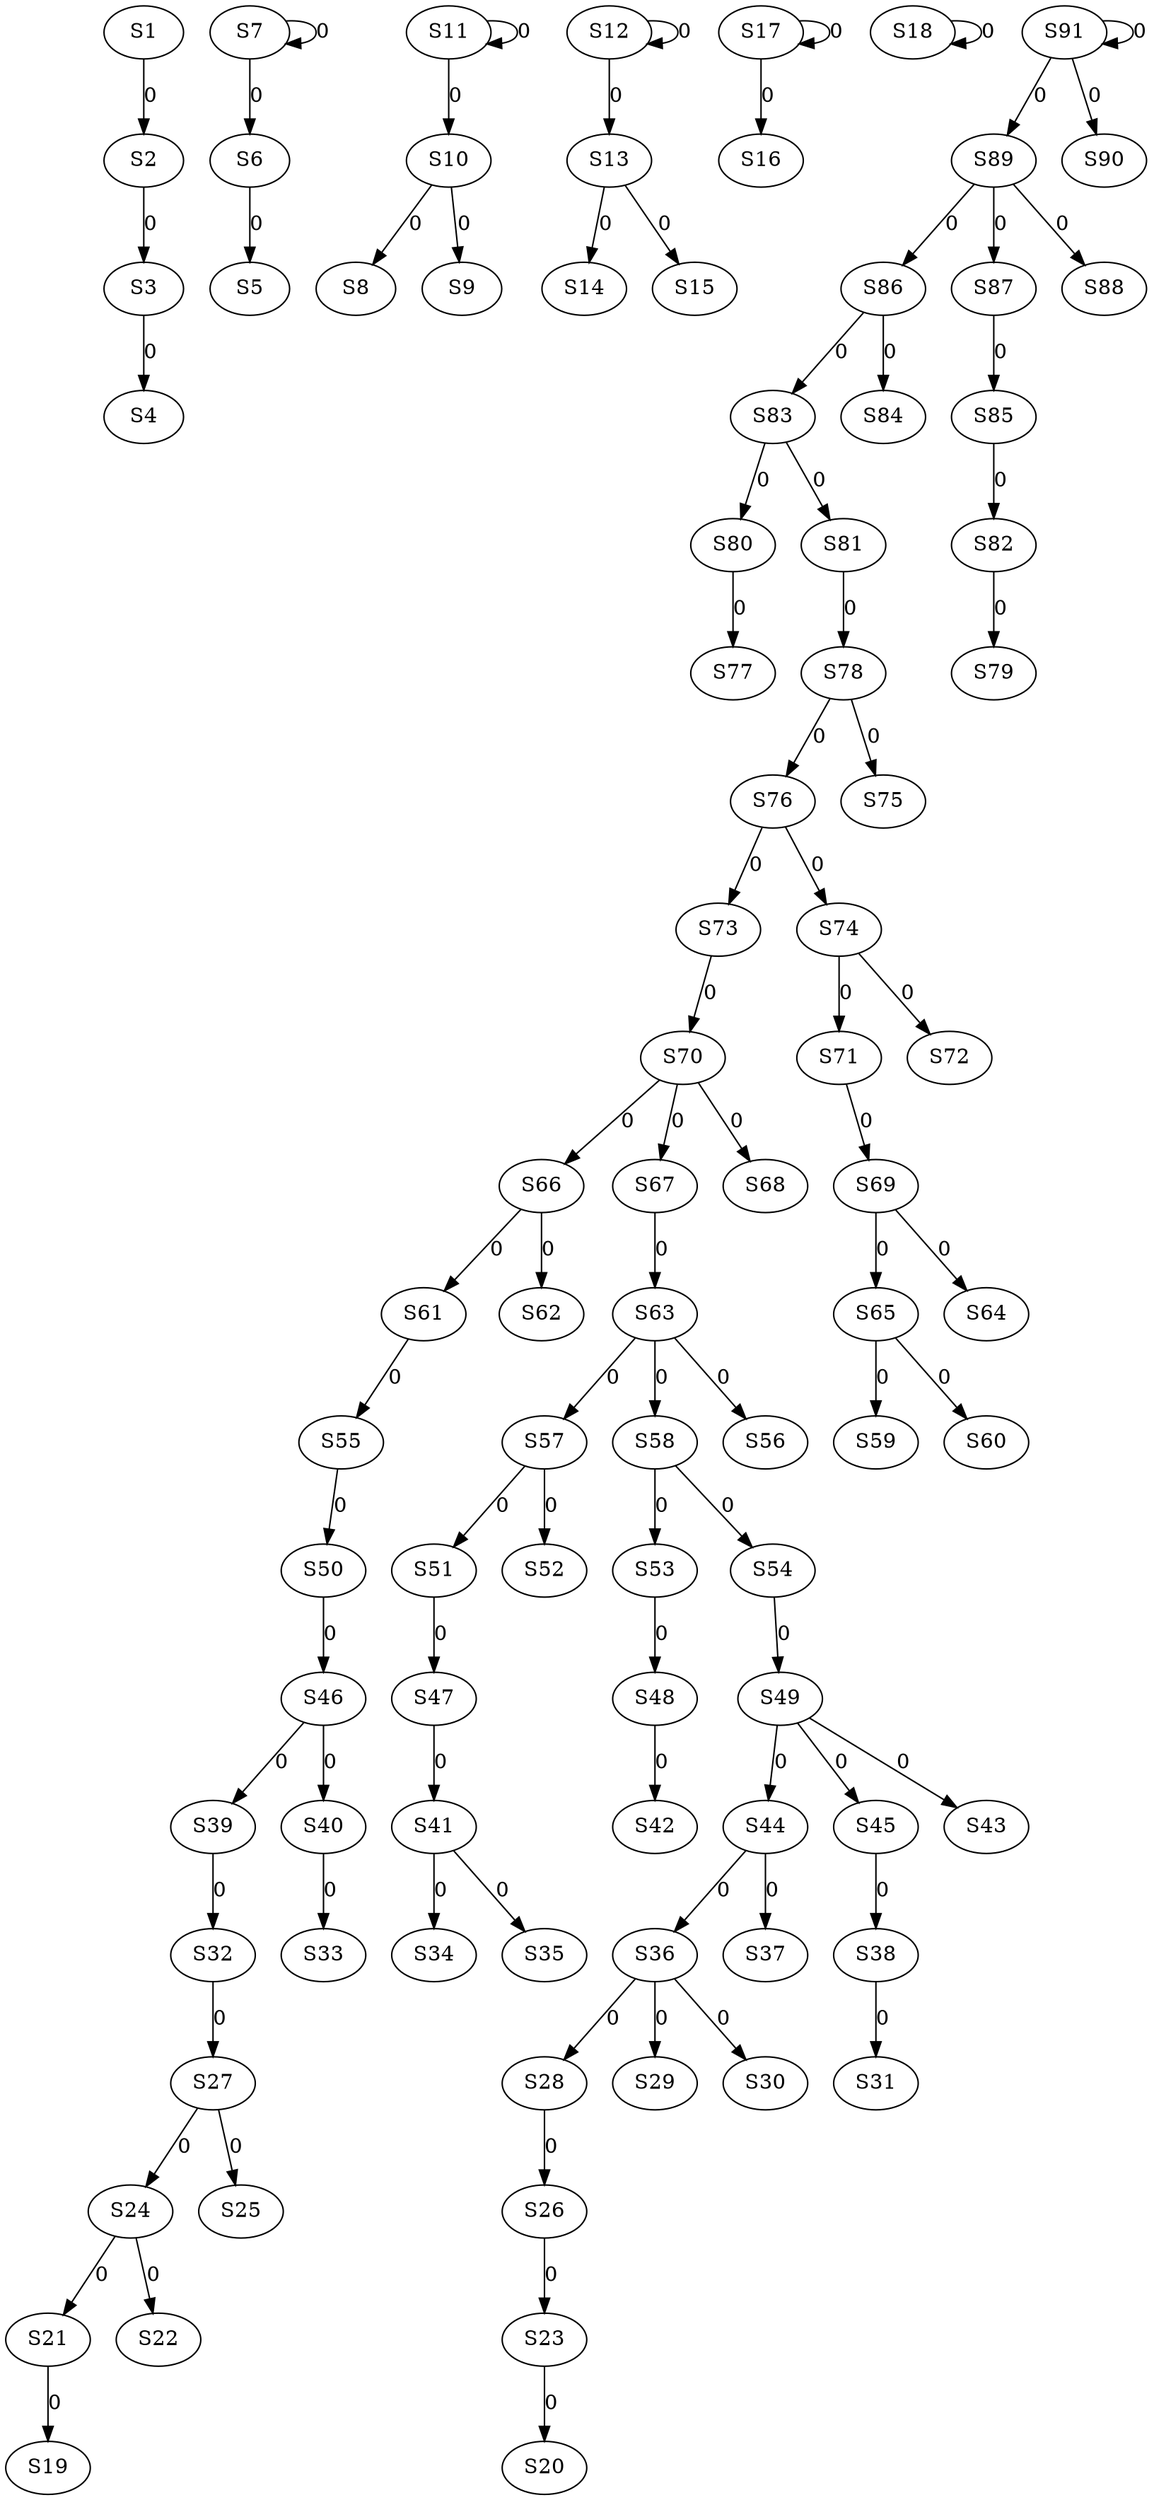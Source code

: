 strict digraph {
	S1 -> S2 [ label = 0 ];
	S2 -> S3 [ label = 0 ];
	S3 -> S4 [ label = 0 ];
	S6 -> S5 [ label = 0 ];
	S7 -> S6 [ label = 0 ];
	S7 -> S7 [ label = 0 ];
	S10 -> S8 [ label = 0 ];
	S10 -> S9 [ label = 0 ];
	S11 -> S10 [ label = 0 ];
	S11 -> S11 [ label = 0 ];
	S12 -> S12 [ label = 0 ];
	S12 -> S13 [ label = 0 ];
	S13 -> S14 [ label = 0 ];
	S13 -> S15 [ label = 0 ];
	S17 -> S16 [ label = 0 ];
	S17 -> S17 [ label = 0 ];
	S18 -> S18 [ label = 0 ];
	S21 -> S19 [ label = 0 ];
	S23 -> S20 [ label = 0 ];
	S24 -> S21 [ label = 0 ];
	S24 -> S22 [ label = 0 ];
	S26 -> S23 [ label = 0 ];
	S27 -> S24 [ label = 0 ];
	S27 -> S25 [ label = 0 ];
	S28 -> S26 [ label = 0 ];
	S32 -> S27 [ label = 0 ];
	S36 -> S28 [ label = 0 ];
	S36 -> S29 [ label = 0 ];
	S36 -> S30 [ label = 0 ];
	S38 -> S31 [ label = 0 ];
	S39 -> S32 [ label = 0 ];
	S40 -> S33 [ label = 0 ];
	S41 -> S34 [ label = 0 ];
	S41 -> S35 [ label = 0 ];
	S44 -> S36 [ label = 0 ];
	S44 -> S37 [ label = 0 ];
	S45 -> S38 [ label = 0 ];
	S46 -> S39 [ label = 0 ];
	S46 -> S40 [ label = 0 ];
	S47 -> S41 [ label = 0 ];
	S48 -> S42 [ label = 0 ];
	S49 -> S43 [ label = 0 ];
	S49 -> S44 [ label = 0 ];
	S49 -> S45 [ label = 0 ];
	S50 -> S46 [ label = 0 ];
	S51 -> S47 [ label = 0 ];
	S53 -> S48 [ label = 0 ];
	S54 -> S49 [ label = 0 ];
	S55 -> S50 [ label = 0 ];
	S57 -> S51 [ label = 0 ];
	S57 -> S52 [ label = 0 ];
	S58 -> S53 [ label = 0 ];
	S58 -> S54 [ label = 0 ];
	S61 -> S55 [ label = 0 ];
	S63 -> S56 [ label = 0 ];
	S63 -> S57 [ label = 0 ];
	S63 -> S58 [ label = 0 ];
	S65 -> S59 [ label = 0 ];
	S65 -> S60 [ label = 0 ];
	S66 -> S61 [ label = 0 ];
	S66 -> S62 [ label = 0 ];
	S67 -> S63 [ label = 0 ];
	S69 -> S64 [ label = 0 ];
	S69 -> S65 [ label = 0 ];
	S70 -> S66 [ label = 0 ];
	S70 -> S67 [ label = 0 ];
	S70 -> S68 [ label = 0 ];
	S71 -> S69 [ label = 0 ];
	S73 -> S70 [ label = 0 ];
	S74 -> S71 [ label = 0 ];
	S74 -> S72 [ label = 0 ];
	S76 -> S73 [ label = 0 ];
	S76 -> S74 [ label = 0 ];
	S78 -> S75 [ label = 0 ];
	S78 -> S76 [ label = 0 ];
	S80 -> S77 [ label = 0 ];
	S81 -> S78 [ label = 0 ];
	S82 -> S79 [ label = 0 ];
	S83 -> S80 [ label = 0 ];
	S83 -> S81 [ label = 0 ];
	S85 -> S82 [ label = 0 ];
	S86 -> S83 [ label = 0 ];
	S86 -> S84 [ label = 0 ];
	S87 -> S85 [ label = 0 ];
	S89 -> S86 [ label = 0 ];
	S89 -> S87 [ label = 0 ];
	S89 -> S88 [ label = 0 ];
	S91 -> S89 [ label = 0 ];
	S91 -> S90 [ label = 0 ];
	S91 -> S91 [ label = 0 ];
}